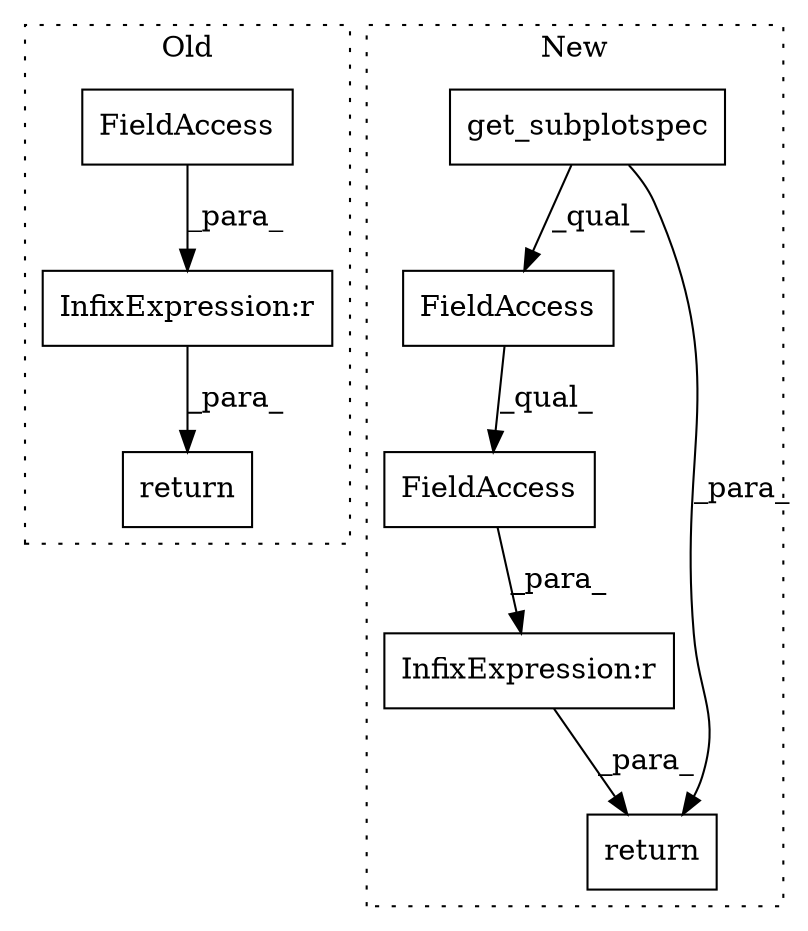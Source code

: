 digraph G {
subgraph cluster0 {
1 [label="return" a="41" s="3779" l="7" shape="box"];
4 [label="InfixExpression:r" a="27" s="3798" l="4" shape="box"];
7 [label="FieldAccess" a="22" s="3787" l="11" shape="box"];
label = "Old";
style="dotted";
}
subgraph cluster1 {
2 [label="get_subplotspec" a="32" s="3979" l="17" shape="box"];
3 [label="FieldAccess" a="22" s="3974" l="30" shape="box"];
5 [label="InfixExpression:r" a="27" s="4009" l="4" shape="box"];
6 [label="FieldAccess" a="22" s="3974" l="35" shape="box"];
8 [label="return" a="41" s="3966" l="7" shape="box"];
label = "New";
style="dotted";
}
2 -> 8 [label="_para_"];
2 -> 3 [label="_qual_"];
3 -> 6 [label="_qual_"];
4 -> 1 [label="_para_"];
5 -> 8 [label="_para_"];
6 -> 5 [label="_para_"];
7 -> 4 [label="_para_"];
}